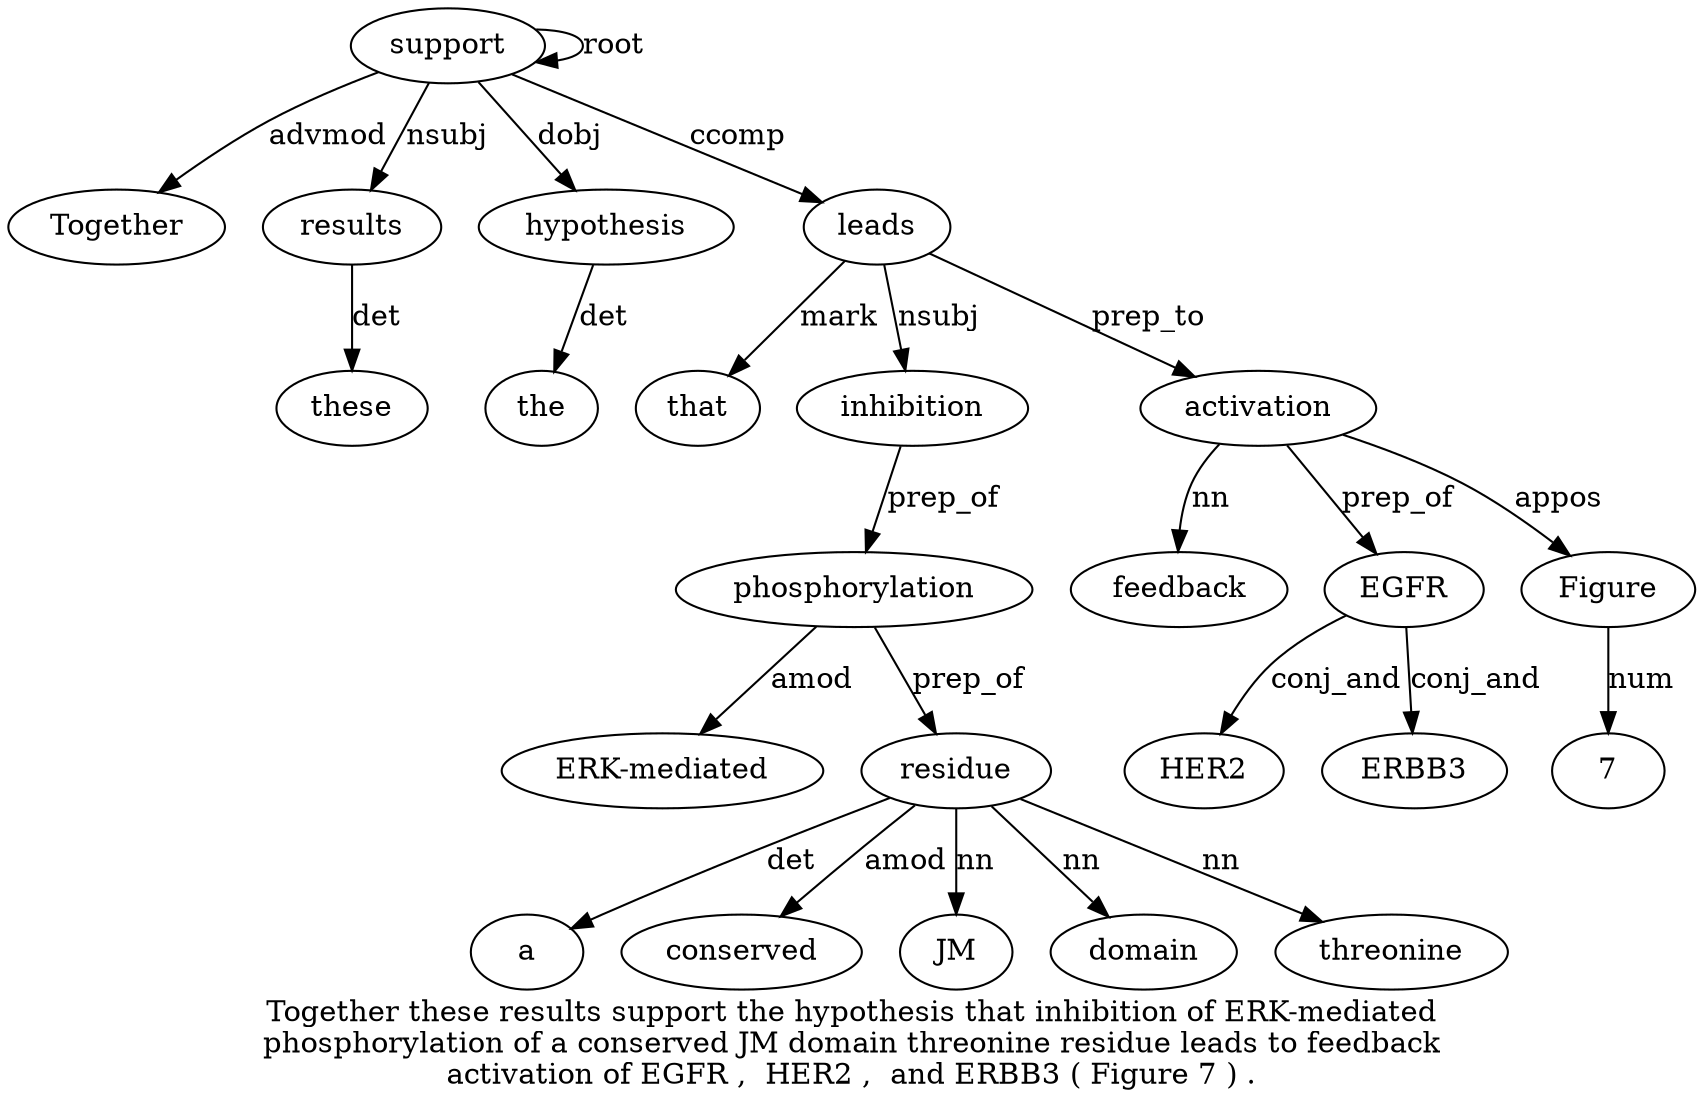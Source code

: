 digraph "Together these results support the hypothesis that inhibition of ERK-mediated phosphorylation of a conserved JM domain threonine residue leads to feedback activation of EGFR ,  HER2 ,  and ERBB3 ( Figure 7 ) ." {
label="Together these results support the hypothesis that inhibition of ERK-mediated
phosphorylation of a conserved JM domain threonine residue leads to feedback
activation of EGFR ,  HER2 ,  and ERBB3 ( Figure 7 ) .";
support4 [style=filled, fillcolor=white, label=support];
Together1 [style=filled, fillcolor=white, label=Together];
support4 -> Together1  [label=advmod];
results3 [style=filled, fillcolor=white, label=results];
these2 [style=filled, fillcolor=white, label=these];
results3 -> these2  [label=det];
support4 -> results3  [label=nsubj];
support4 -> support4  [label=root];
hypothesis6 [style=filled, fillcolor=white, label=hypothesis];
the5 [style=filled, fillcolor=white, label=the];
hypothesis6 -> the5  [label=det];
support4 -> hypothesis6  [label=dobj];
leads19 [style=filled, fillcolor=white, label=leads];
that7 [style=filled, fillcolor=white, label=that];
leads19 -> that7  [label=mark];
inhibition8 [style=filled, fillcolor=white, label=inhibition];
leads19 -> inhibition8  [label=nsubj];
phosphorylation11 [style=filled, fillcolor=white, label=phosphorylation];
"ERK-mediated10" [style=filled, fillcolor=white, label="ERK-mediated"];
phosphorylation11 -> "ERK-mediated10"  [label=amod];
inhibition8 -> phosphorylation11  [label=prep_of];
residue18 [style=filled, fillcolor=white, label=residue];
a13 [style=filled, fillcolor=white, label=a];
residue18 -> a13  [label=det];
conserved14 [style=filled, fillcolor=white, label=conserved];
residue18 -> conserved14  [label=amod];
JM15 [style=filled, fillcolor=white, label=JM];
residue18 -> JM15  [label=nn];
domain16 [style=filled, fillcolor=white, label=domain];
residue18 -> domain16  [label=nn];
threonine17 [style=filled, fillcolor=white, label=threonine];
residue18 -> threonine17  [label=nn];
phosphorylation11 -> residue18  [label=prep_of];
support4 -> leads19  [label=ccomp];
activation22 [style=filled, fillcolor=white, label=activation];
feedback21 [style=filled, fillcolor=white, label=feedback];
activation22 -> feedback21  [label=nn];
leads19 -> activation22  [label=prep_to];
EGFR24 [style=filled, fillcolor=white, label=EGFR];
activation22 -> EGFR24  [label=prep_of];
HER226 [style=filled, fillcolor=white, label=HER2];
EGFR24 -> HER226  [label=conj_and];
ERBB329 [style=filled, fillcolor=white, label=ERBB3];
EGFR24 -> ERBB329  [label=conj_and];
Figure31 [style=filled, fillcolor=white, label=Figure];
activation22 -> Figure31  [label=appos];
732 [style=filled, fillcolor=white, label=7];
Figure31 -> 732  [label=num];
}
